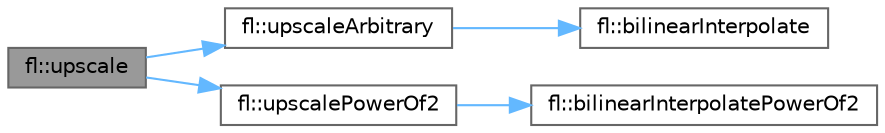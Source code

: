 digraph "fl::upscale"
{
 // INTERACTIVE_SVG=YES
 // LATEX_PDF_SIZE
  bgcolor="transparent";
  edge [fontname=Helvetica,fontsize=10,labelfontname=Helvetica,labelfontsize=10];
  node [fontname=Helvetica,fontsize=10,shape=box,height=0.2,width=0.4];
  rankdir="LR";
  Node1 [id="Node000001",label="fl::upscale",height=0.2,width=0.4,color="gray40", fillcolor="grey60", style="filled", fontcolor="black",tooltip=" "];
  Node1 -> Node2 [id="edge1_Node000001_Node000002",color="steelblue1",style="solid",tooltip=" "];
  Node2 [id="Node000002",label="fl::upscaleArbitrary",height=0.2,width=0.4,color="grey40", fillcolor="white", style="filled",URL="$d4/d36/namespacefl_a24f105d99ab32936dacbf815c54f320c.html#a24f105d99ab32936dacbf815c54f320c",tooltip="Performs bilinear interpolation for upscaling an image."];
  Node2 -> Node3 [id="edge2_Node000002_Node000003",color="steelblue1",style="solid",tooltip=" "];
  Node3 [id="Node000003",label="fl::bilinearInterpolate",height=0.2,width=0.4,color="grey40", fillcolor="white", style="filled",URL="$d4/d36/namespacefl_a2e4fe67035df871b23df6b907ca338c8.html#a2e4fe67035df871b23df6b907ca338c8",tooltip=" "];
  Node1 -> Node4 [id="edge3_Node000001_Node000004",color="steelblue1",style="solid",tooltip=" "];
  Node4 [id="Node000004",label="fl::upscalePowerOf2",height=0.2,width=0.4,color="grey40", fillcolor="white", style="filled",URL="$d4/d36/namespacefl_a7a1dd8c713699196f2b8b2b55be5a005.html#a7a1dd8c713699196f2b8b2b55be5a005",tooltip="Performs bilinear interpolation for upscaling an image."];
  Node4 -> Node5 [id="edge4_Node000004_Node000005",color="steelblue1",style="solid",tooltip=" "];
  Node5 [id="Node000005",label="fl::bilinearInterpolatePowerOf2",height=0.2,width=0.4,color="grey40", fillcolor="white", style="filled",URL="$d4/d36/namespacefl_a31d30c7ed12b05422e7aa7f03c25fb07.html#a31d30c7ed12b05422e7aa7f03c25fb07",tooltip=" "];
}
